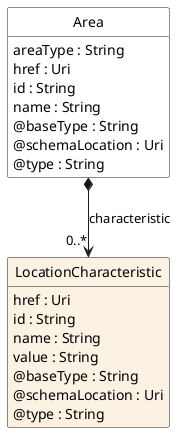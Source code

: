 @startuml
hide circle
hide methods
hide stereotype
show <<Enumeration>> stereotype
skinparam class {
   BackgroundColor<<Enumeration>> #E6F5F7
   BackgroundColor<<Ref>> #FFFFE0
   BackgroundColor<<Pivot>> #FFFFFFF
   BackgroundColor<<SimpleType>> #E2F0DA
   BackgroundColor #FCF2E3
}

class Area <<Pivot>> {
    areaType : String
    href : Uri
    id : String
    name : String
    @baseType : String
    @schemaLocation : Uri
    @type : String
}

class LocationCharacteristic  {
    href : Uri
    id : String
    name : String
    value : String
    @baseType : String
    @schemaLocation : Uri
    @type : String
}

Area *-->  "0..*" LocationCharacteristic : characteristic

@enduml